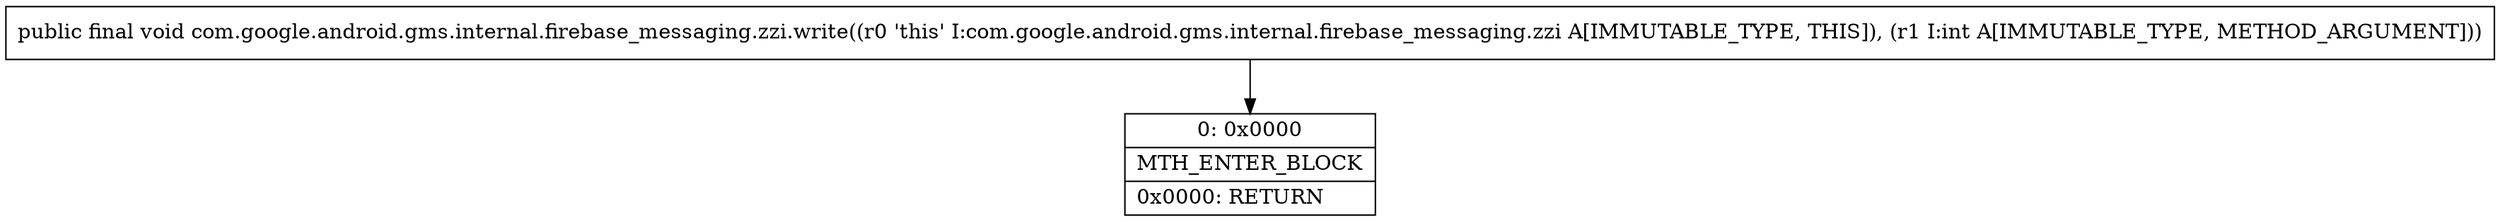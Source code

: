 digraph "CFG forcom.google.android.gms.internal.firebase_messaging.zzi.write(I)V" {
Node_0 [shape=record,label="{0\:\ 0x0000|MTH_ENTER_BLOCK\l|0x0000: RETURN   \l}"];
MethodNode[shape=record,label="{public final void com.google.android.gms.internal.firebase_messaging.zzi.write((r0 'this' I:com.google.android.gms.internal.firebase_messaging.zzi A[IMMUTABLE_TYPE, THIS]), (r1 I:int A[IMMUTABLE_TYPE, METHOD_ARGUMENT])) }"];
MethodNode -> Node_0;
}

